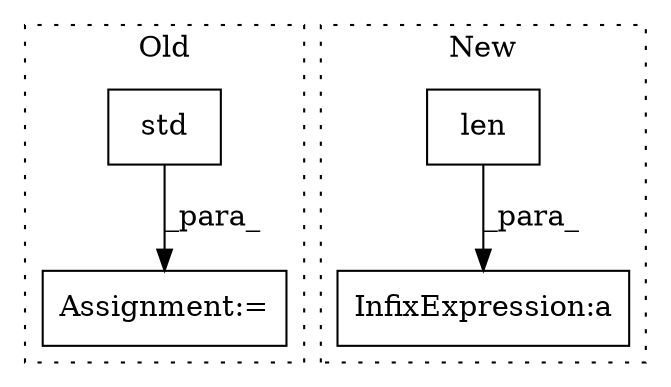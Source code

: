 digraph G {
subgraph cluster0 {
1 [label="std" a="32" s="4035,4040" l="4,1" shape="box"];
4 [label="Assignment:=" a="7" s="4030" l="2" shape="box"];
label = "Old";
style="dotted";
}
subgraph cluster1 {
2 [label="len" a="32" s="4568,4577" l="4,1" shape="box"];
3 [label="InfixExpression:a" a="27" s="4578" l="3" shape="box"];
label = "New";
style="dotted";
}
1 -> 4 [label="_para_"];
2 -> 3 [label="_para_"];
}